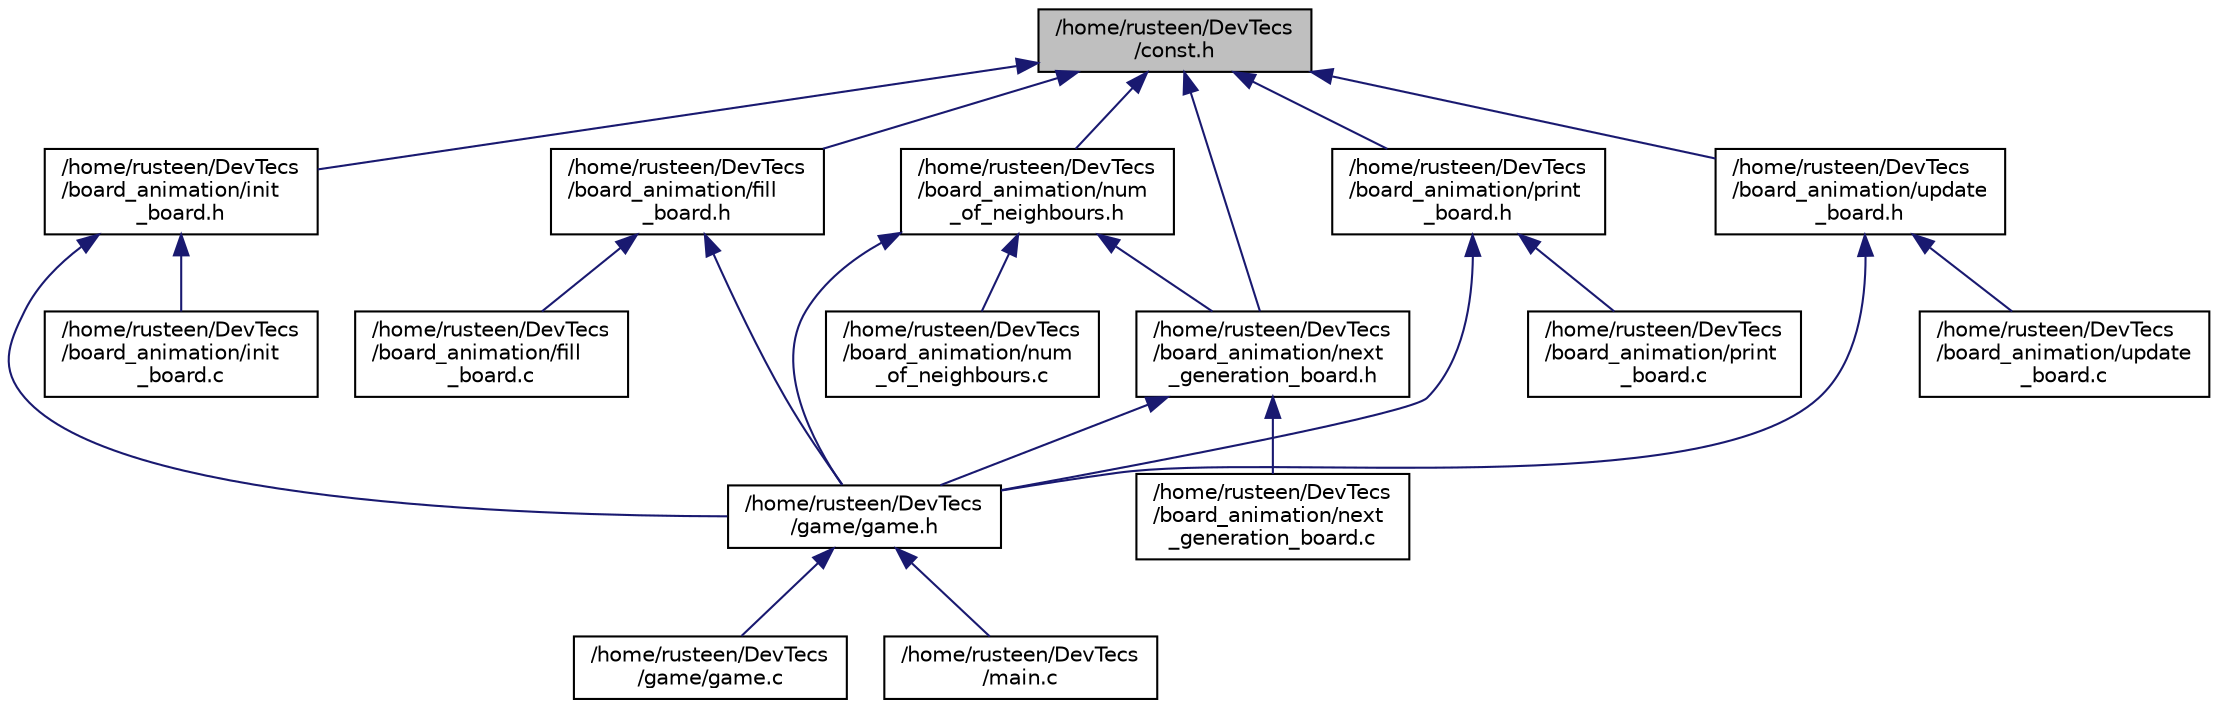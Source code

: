 digraph "/home/rusteen/DevTecs/const.h"
{
 // LATEX_PDF_SIZE
  edge [fontname="Helvetica",fontsize="10",labelfontname="Helvetica",labelfontsize="10"];
  node [fontname="Helvetica",fontsize="10",shape=record];
  Node1 [label="/home/rusteen/DevTecs\l/const.h",height=0.2,width=0.4,color="black", fillcolor="grey75", style="filled", fontcolor="black",tooltip=" "];
  Node1 -> Node2 [dir="back",color="midnightblue",fontsize="10",style="solid"];
  Node2 [label="/home/rusteen/DevTecs\l/board_animation/fill\l_board.h",height=0.2,width=0.4,color="black", fillcolor="white", style="filled",URL="$fill__board_8h.html",tooltip=" "];
  Node2 -> Node3 [dir="back",color="midnightblue",fontsize="10",style="solid"];
  Node3 [label="/home/rusteen/DevTecs\l/board_animation/fill\l_board.c",height=0.2,width=0.4,color="black", fillcolor="white", style="filled",URL="$fill__board_8c.html",tooltip=" "];
  Node2 -> Node4 [dir="back",color="midnightblue",fontsize="10",style="solid"];
  Node4 [label="/home/rusteen/DevTecs\l/game/game.h",height=0.2,width=0.4,color="black", fillcolor="white", style="filled",URL="$game_8h.html",tooltip=" "];
  Node4 -> Node5 [dir="back",color="midnightblue",fontsize="10",style="solid"];
  Node5 [label="/home/rusteen/DevTecs\l/game/game.c",height=0.2,width=0.4,color="black", fillcolor="white", style="filled",URL="$game_8c.html",tooltip=" "];
  Node4 -> Node6 [dir="back",color="midnightblue",fontsize="10",style="solid"];
  Node6 [label="/home/rusteen/DevTecs\l/main.c",height=0.2,width=0.4,color="black", fillcolor="white", style="filled",URL="$main_8c.html",tooltip=" "];
  Node1 -> Node7 [dir="back",color="midnightblue",fontsize="10",style="solid"];
  Node7 [label="/home/rusteen/DevTecs\l/board_animation/init\l_board.h",height=0.2,width=0.4,color="black", fillcolor="white", style="filled",URL="$init__board_8h.html",tooltip=" "];
  Node7 -> Node8 [dir="back",color="midnightblue",fontsize="10",style="solid"];
  Node8 [label="/home/rusteen/DevTecs\l/board_animation/init\l_board.c",height=0.2,width=0.4,color="black", fillcolor="white", style="filled",URL="$init__board_8c.html",tooltip=" "];
  Node7 -> Node4 [dir="back",color="midnightblue",fontsize="10",style="solid"];
  Node1 -> Node9 [dir="back",color="midnightblue",fontsize="10",style="solid"];
  Node9 [label="/home/rusteen/DevTecs\l/board_animation/num\l_of_neighbours.h",height=0.2,width=0.4,color="black", fillcolor="white", style="filled",URL="$num__of__neighbours_8h.html",tooltip=" "];
  Node9 -> Node10 [dir="back",color="midnightblue",fontsize="10",style="solid"];
  Node10 [label="/home/rusteen/DevTecs\l/board_animation/next\l_generation_board.h",height=0.2,width=0.4,color="black", fillcolor="white", style="filled",URL="$next__generation__board_8h.html",tooltip=" "];
  Node10 -> Node11 [dir="back",color="midnightblue",fontsize="10",style="solid"];
  Node11 [label="/home/rusteen/DevTecs\l/board_animation/next\l_generation_board.c",height=0.2,width=0.4,color="black", fillcolor="white", style="filled",URL="$next__generation__board_8c.html",tooltip=" "];
  Node10 -> Node4 [dir="back",color="midnightblue",fontsize="10",style="solid"];
  Node9 -> Node12 [dir="back",color="midnightblue",fontsize="10",style="solid"];
  Node12 [label="/home/rusteen/DevTecs\l/board_animation/num\l_of_neighbours.c",height=0.2,width=0.4,color="black", fillcolor="white", style="filled",URL="$num__of__neighbours_8c.html",tooltip=" "];
  Node9 -> Node4 [dir="back",color="midnightblue",fontsize="10",style="solid"];
  Node1 -> Node10 [dir="back",color="midnightblue",fontsize="10",style="solid"];
  Node1 -> Node13 [dir="back",color="midnightblue",fontsize="10",style="solid"];
  Node13 [label="/home/rusteen/DevTecs\l/board_animation/print\l_board.h",height=0.2,width=0.4,color="black", fillcolor="white", style="filled",URL="$print__board_8h.html",tooltip=" "];
  Node13 -> Node14 [dir="back",color="midnightblue",fontsize="10",style="solid"];
  Node14 [label="/home/rusteen/DevTecs\l/board_animation/print\l_board.c",height=0.2,width=0.4,color="black", fillcolor="white", style="filled",URL="$print__board_8c.html",tooltip=" "];
  Node13 -> Node4 [dir="back",color="midnightblue",fontsize="10",style="solid"];
  Node1 -> Node15 [dir="back",color="midnightblue",fontsize="10",style="solid"];
  Node15 [label="/home/rusteen/DevTecs\l/board_animation/update\l_board.h",height=0.2,width=0.4,color="black", fillcolor="white", style="filled",URL="$update__board_8h.html",tooltip=" "];
  Node15 -> Node16 [dir="back",color="midnightblue",fontsize="10",style="solid"];
  Node16 [label="/home/rusteen/DevTecs\l/board_animation/update\l_board.c",height=0.2,width=0.4,color="black", fillcolor="white", style="filled",URL="$update__board_8c.html",tooltip=" "];
  Node15 -> Node4 [dir="back",color="midnightblue",fontsize="10",style="solid"];
}

